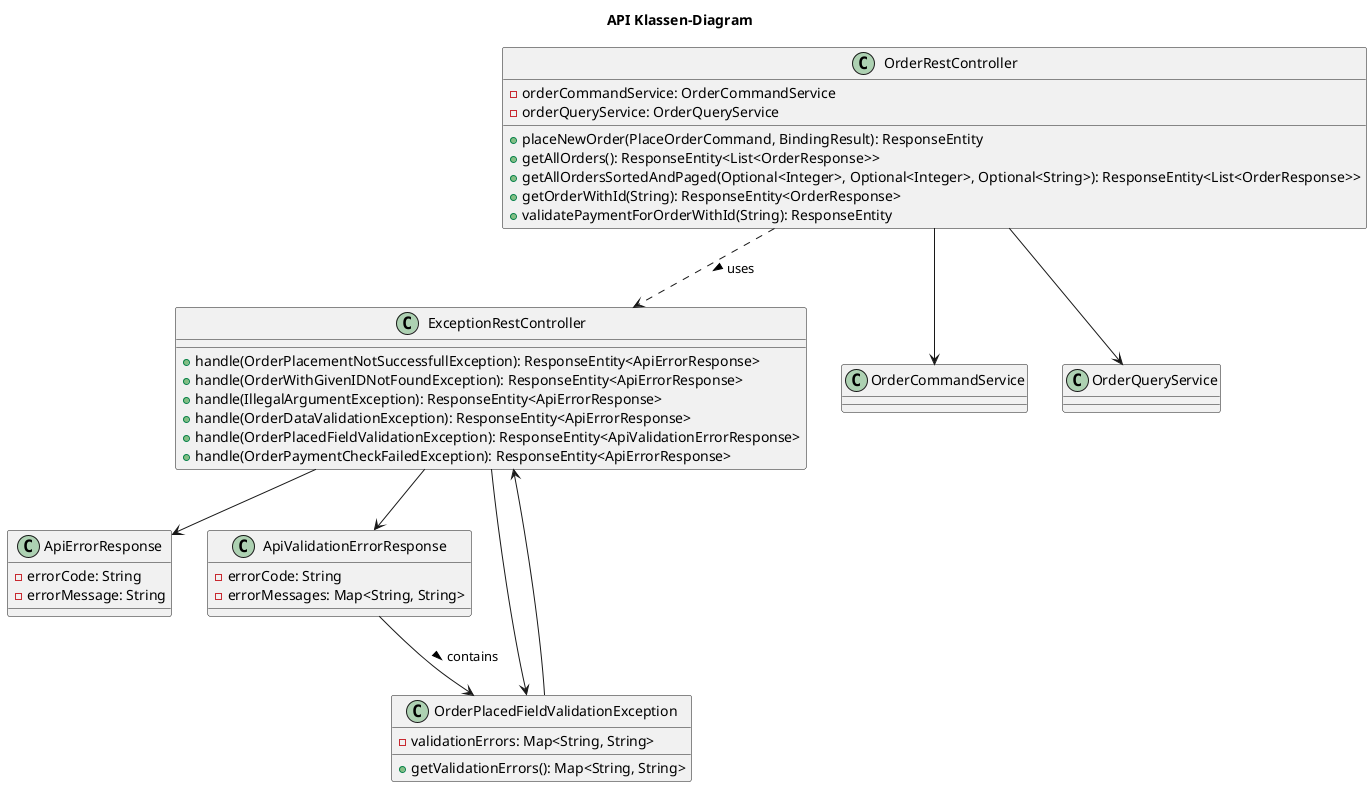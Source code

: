@startuml API Klassen-Diagram

title API Klassen-Diagram

class ApiErrorResponse {
    -errorCode: String
    -errorMessage: String
}

class ApiValidationErrorResponse {
    -errorCode: String
    -errorMessages: Map<String, String>
}

class ExceptionRestController {
    +handle(OrderPlacementNotSuccessfullException): ResponseEntity<ApiErrorResponse>
    +handle(OrderWithGivenIDNotFoundException): ResponseEntity<ApiErrorResponse>
    +handle(IllegalArgumentException): ResponseEntity<ApiErrorResponse>
    +handle(OrderDataValidationException): ResponseEntity<ApiErrorResponse>
    +handle(OrderPlacedFieldValidationException): ResponseEntity<ApiValidationErrorResponse>
    +handle(OrderPaymentCheckFailedException): ResponseEntity<ApiErrorResponse>
}

class OrderPlacedFieldValidationException {
    -validationErrors: Map<String, String>
    +getValidationErrors(): Map<String, String>
}

class OrderRestController {
    -orderCommandService: OrderCommandService
    -orderQueryService: OrderQueryService
    +placeNewOrder(PlaceOrderCommand, BindingResult): ResponseEntity
    +getAllOrders(): ResponseEntity<List<OrderResponse>>
    +getAllOrdersSortedAndPaged(Optional<Integer>, Optional<Integer>, Optional<String>): ResponseEntity<List<OrderResponse>>
    +getOrderWithId(String): ResponseEntity<OrderResponse>
    +validatePaymentForOrderWithId(String): ResponseEntity
}

ExceptionRestController --> ApiErrorResponse
ExceptionRestController --> ApiValidationErrorResponse
ExceptionRestController --> OrderPlacedFieldValidationException
OrderRestController --> OrderCommandService
OrderRestController --> OrderQueryService
ApiValidationErrorResponse --> OrderPlacedFieldValidationException : contains >
OrderPlacedFieldValidationException --> ExceptionRestController
OrderRestController ..> ExceptionRestController : uses >

@enduml

